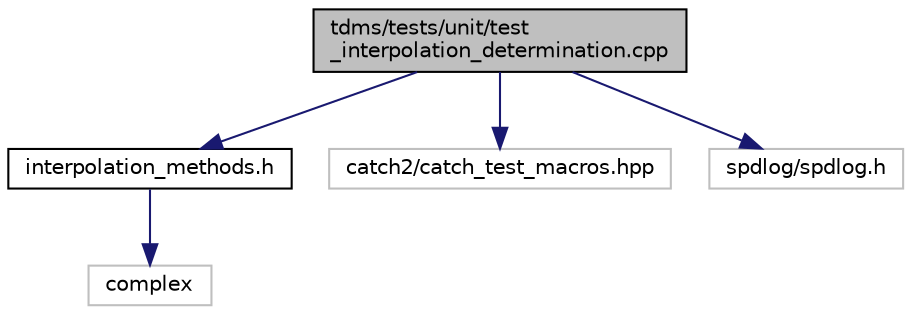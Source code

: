 digraph "tdms/tests/unit/test_interpolation_determination.cpp"
{
 // LATEX_PDF_SIZE
  edge [fontname="Helvetica",fontsize="10",labelfontname="Helvetica",labelfontsize="10"];
  node [fontname="Helvetica",fontsize="10",shape=record];
  Node1 [label="tdms/tests/unit/test\l_interpolation_determination.cpp",height=0.2,width=0.4,color="black", fillcolor="grey75", style="filled", fontcolor="black",tooltip="Tests the logic that determines which interpolation schemes are appropriate."];
  Node1 -> Node2 [color="midnightblue",fontsize="10",style="solid",fontname="Helvetica"];
  Node2 [label="interpolation_methods.h",height=0.2,width=0.4,color="black", fillcolor="white", style="filled",URL="$interpolation__methods_8h.html",tooltip="InterpScheme class methods and supporting functions."];
  Node2 -> Node3 [color="midnightblue",fontsize="10",style="solid",fontname="Helvetica"];
  Node3 [label="complex",height=0.2,width=0.4,color="grey75", fillcolor="white", style="filled",tooltip=" "];
  Node1 -> Node4 [color="midnightblue",fontsize="10",style="solid",fontname="Helvetica"];
  Node4 [label="catch2/catch_test_macros.hpp",height=0.2,width=0.4,color="grey75", fillcolor="white", style="filled",tooltip=" "];
  Node1 -> Node5 [color="midnightblue",fontsize="10",style="solid",fontname="Helvetica"];
  Node5 [label="spdlog/spdlog.h",height=0.2,width=0.4,color="grey75", fillcolor="white", style="filled",tooltip=" "];
}

